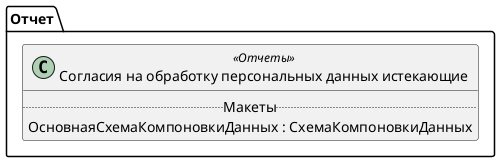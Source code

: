 ﻿@startuml СогласияНаОбработкуПерсональныхДанныхИстекающие
'!include templates.wsd
'..\include templates.wsd
class Отчет.СогласияНаОбработкуПерсональныхДанныхИстекающие as "Согласия на обработку персональных данных истекающие" <<Отчеты>>
{
..Макеты..
ОсновнаяСхемаКомпоновкиДанных : СхемаКомпоновкиДанных
}
@enduml
